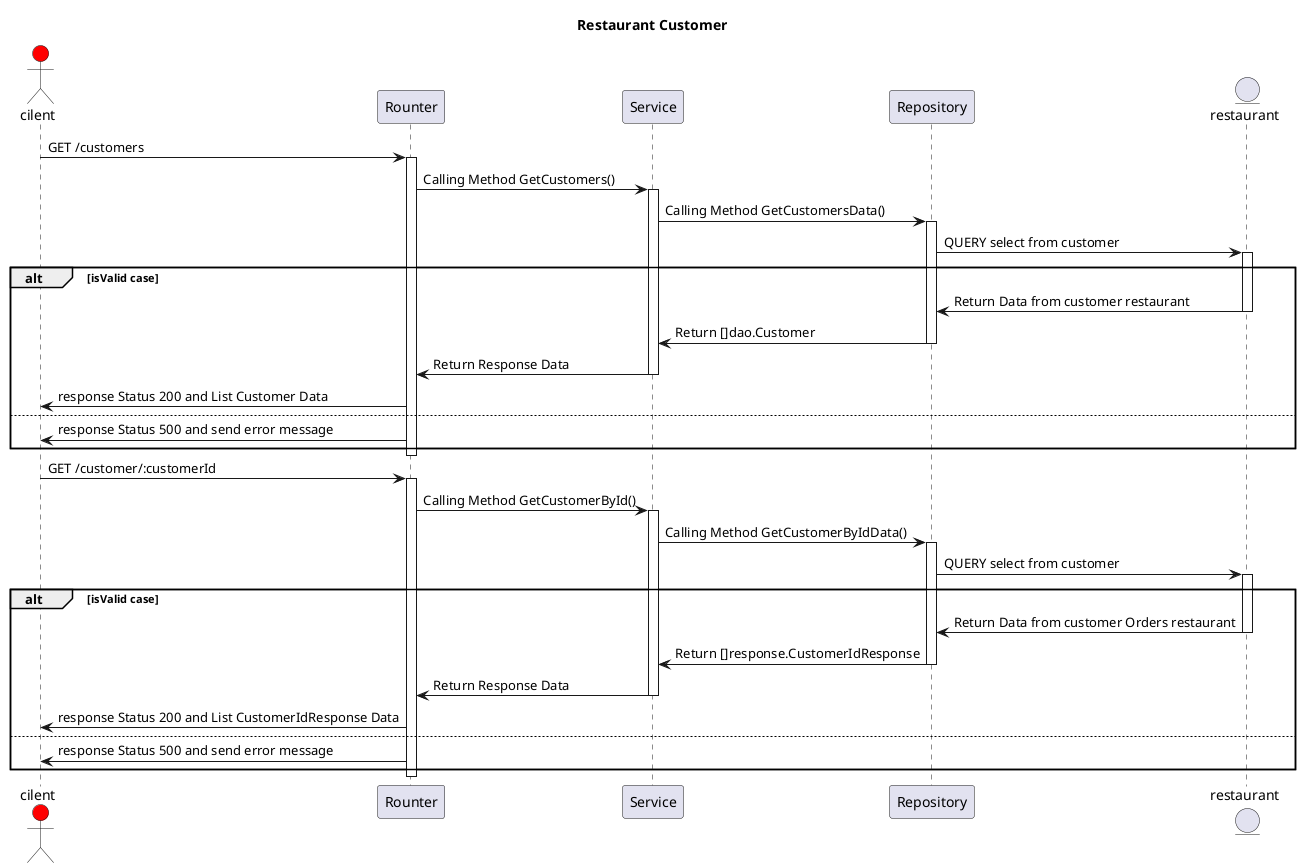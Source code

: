 @startuml

title Restaurant Customer

actor cilent as c #Red
participant Rounter as r
participant Service as sv 
participant Repository as rp 
entity restaurant as rt 

c -> r : GET /customers
activate r 
    r -> sv : Calling Method GetCustomers()
    activate sv
      sv -> rp : Calling Method GetCustomersData()
      activate rp
        rp -> rt : QUERY select from customer
        alt isValid case 
        activate rt
            rt -> rp : Return Data from customer restaurant
        deactivate rt
        rp -> sv : Return []dao.Customer
    deactivate rp
    sv -> r :Return Response Data
    deactivate sv
    r -> c : response Status 200 and List Customer Data
    else 
        r -> c : response Status 500 and send error message
    end 
deactivate r

c -> r : GET /customer/:customerId
activate r 
    r -> sv : Calling Method GetCustomerById()
    activate sv
      sv -> rp : Calling Method GetCustomerByIdData()
      activate rp
        rp -> rt : QUERY select from customer
        alt isValid case 
        activate rt
            rt -> rp : Return Data from customer Orders restaurant
        deactivate rt
        rp -> sv : Return []response.CustomerIdResponse
    deactivate rp
    sv -> r :Return Response Data
    deactivate sv
    r -> c : response Status 200 and List CustomerIdResponse Data
    else 
        r -> c : response Status 500 and send error message
    end 
deactivate r